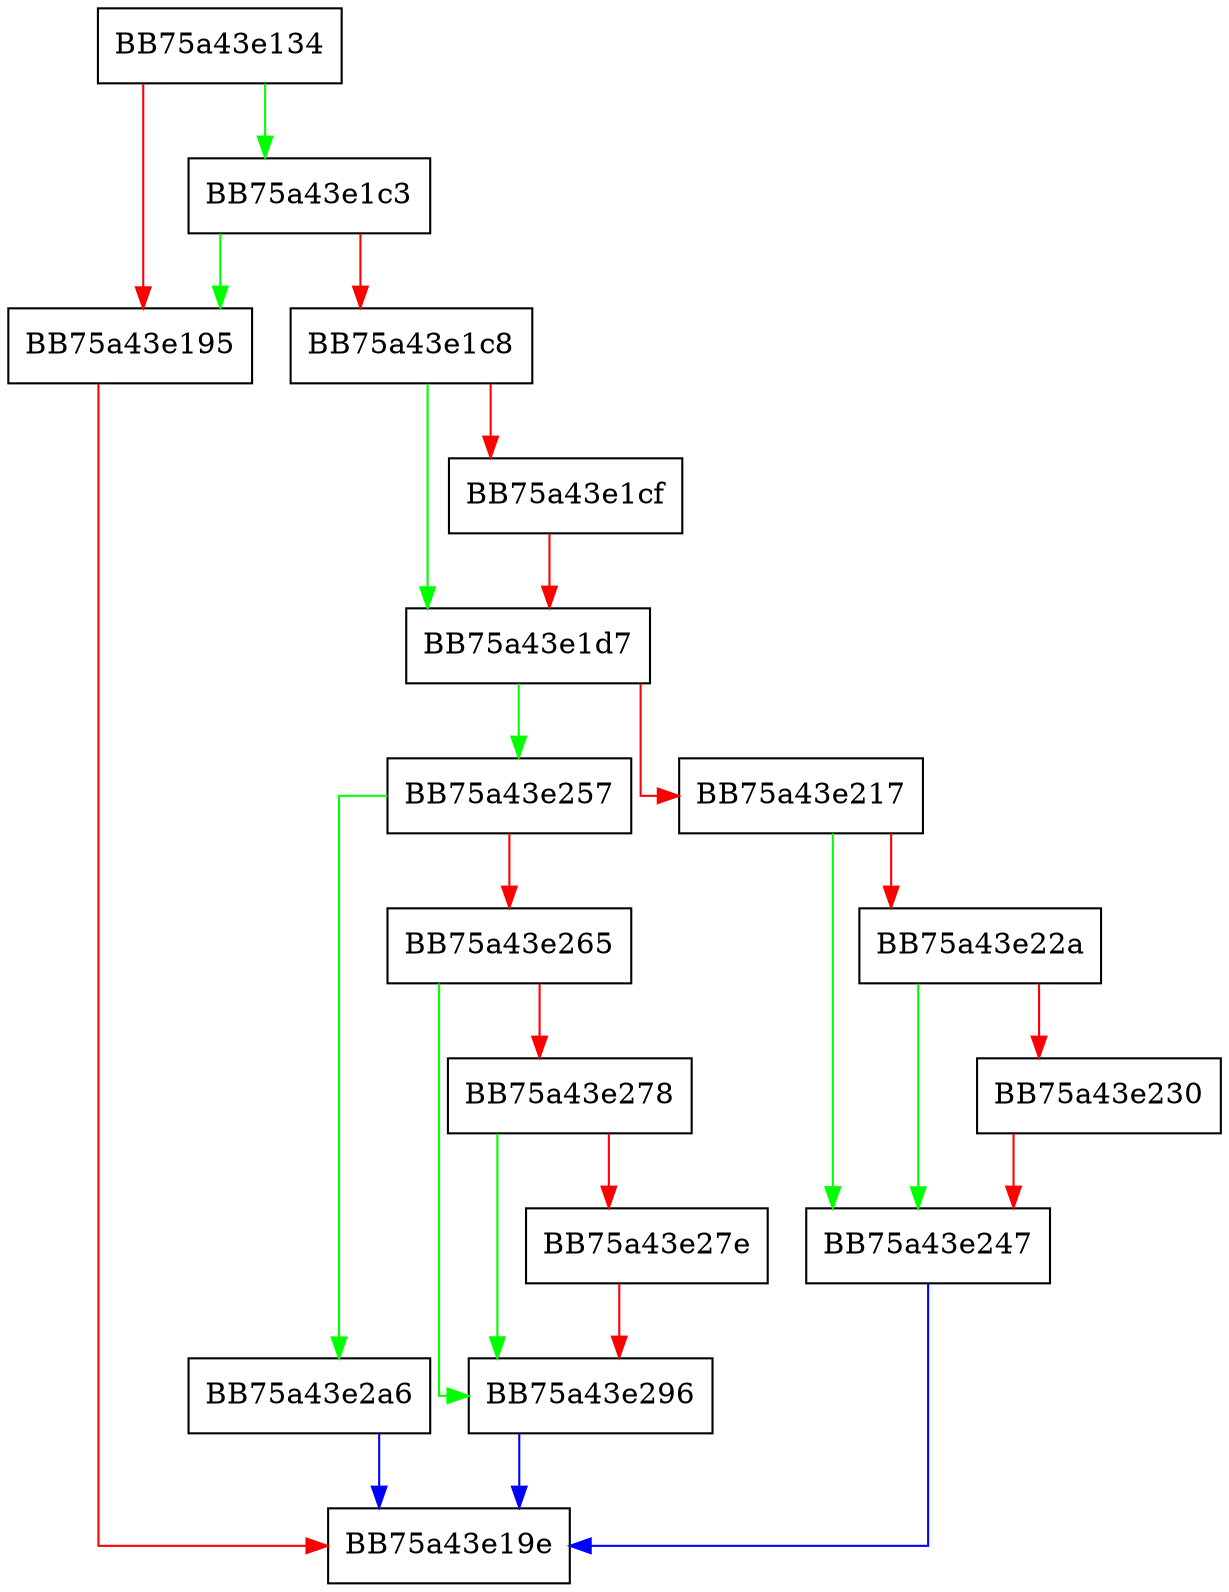 digraph NotifyActions {
  node [shape="box"];
  graph [splines=ortho];
  BB75a43e134 -> BB75a43e1c3 [color="green"];
  BB75a43e134 -> BB75a43e195 [color="red"];
  BB75a43e195 -> BB75a43e19e [color="red"];
  BB75a43e1c3 -> BB75a43e195 [color="green"];
  BB75a43e1c3 -> BB75a43e1c8 [color="red"];
  BB75a43e1c8 -> BB75a43e1d7 [color="green"];
  BB75a43e1c8 -> BB75a43e1cf [color="red"];
  BB75a43e1cf -> BB75a43e1d7 [color="red"];
  BB75a43e1d7 -> BB75a43e257 [color="green"];
  BB75a43e1d7 -> BB75a43e217 [color="red"];
  BB75a43e217 -> BB75a43e247 [color="green"];
  BB75a43e217 -> BB75a43e22a [color="red"];
  BB75a43e22a -> BB75a43e247 [color="green"];
  BB75a43e22a -> BB75a43e230 [color="red"];
  BB75a43e230 -> BB75a43e247 [color="red"];
  BB75a43e247 -> BB75a43e19e [color="blue"];
  BB75a43e257 -> BB75a43e2a6 [color="green"];
  BB75a43e257 -> BB75a43e265 [color="red"];
  BB75a43e265 -> BB75a43e296 [color="green"];
  BB75a43e265 -> BB75a43e278 [color="red"];
  BB75a43e278 -> BB75a43e296 [color="green"];
  BB75a43e278 -> BB75a43e27e [color="red"];
  BB75a43e27e -> BB75a43e296 [color="red"];
  BB75a43e296 -> BB75a43e19e [color="blue"];
  BB75a43e2a6 -> BB75a43e19e [color="blue"];
}